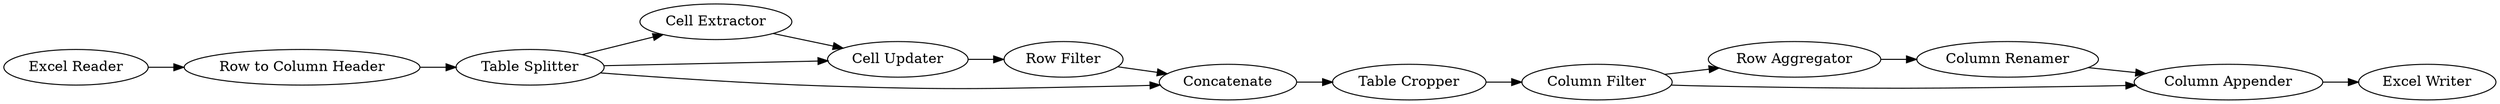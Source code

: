 digraph {
	1 [label="Excel Reader"]
	2 [label="Table Splitter"]
	4 [label="Cell Extractor"]
	8 [label="Row to Column Header"]
	11 [label="Cell Updater"]
	12 [label="Row Filter"]
	13 [label="Column Filter"]
	14 [label="Row Aggregator"]
	15 [label="Column Appender"]
	16 [label="Column Renamer"]
	17 [label="Excel Writer"]
	19 [label=Concatenate]
	20 [label="Table Cropper"]
	1 -> 8
	2 -> 4
	2 -> 11
	2 -> 19
	4 -> 11
	8 -> 2
	11 -> 12
	12 -> 19
	13 -> 15
	13 -> 14
	14 -> 16
	15 -> 17
	16 -> 15
	19 -> 20
	20 -> 13
	rankdir=LR
}
